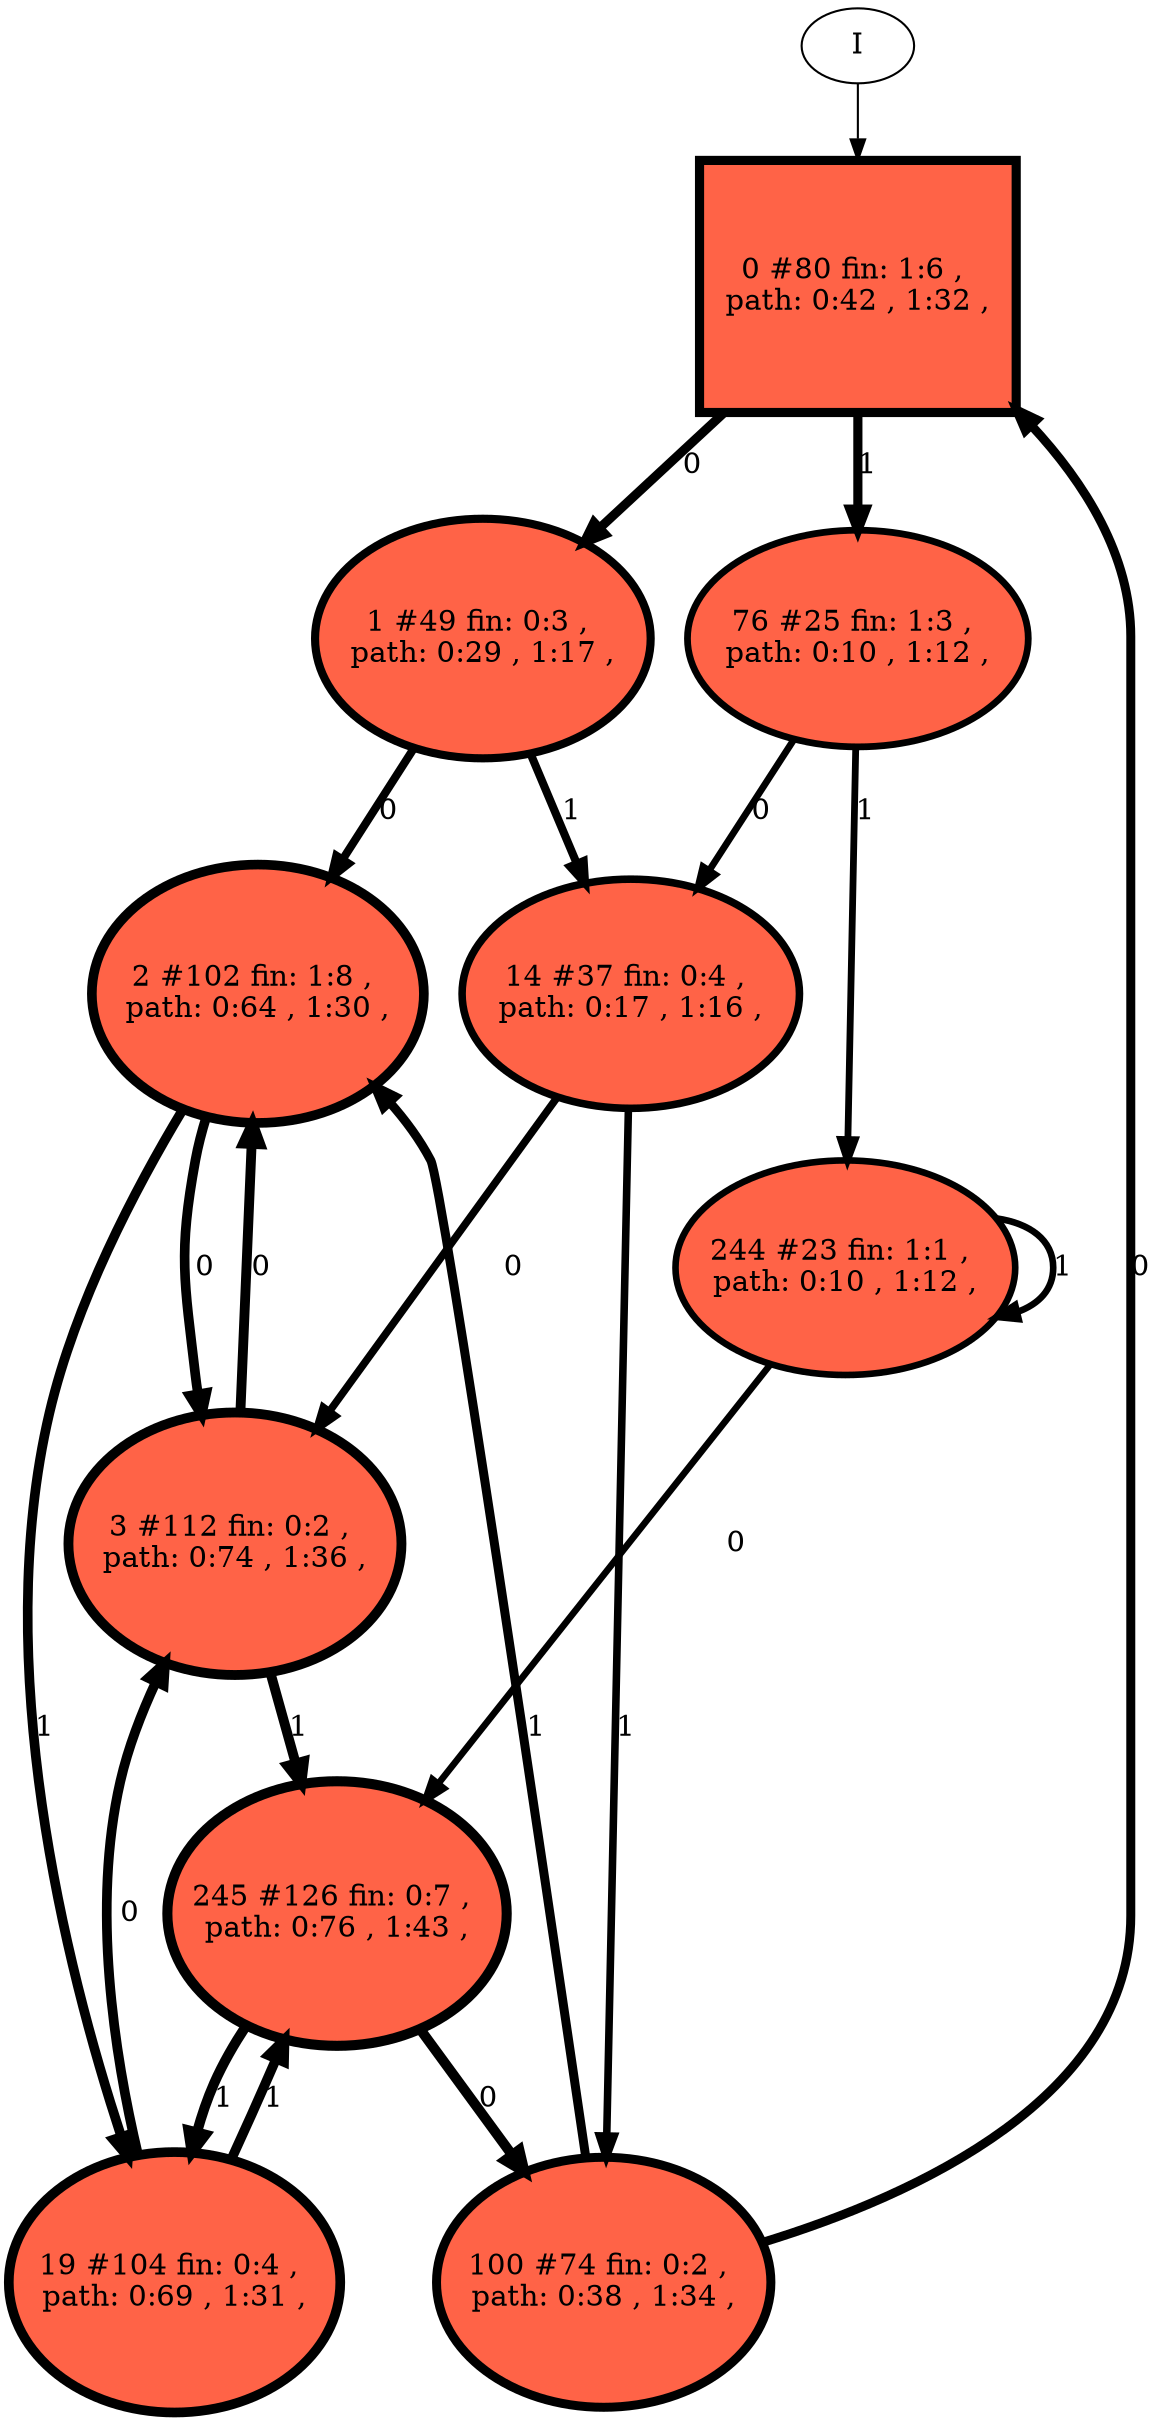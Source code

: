 // produced with flexfringe // 
digraph DFA {
	0 [label="root" shape=box];
		I -> 0;
	0 [ label="0 #80 fin: 1:6 , 
 path: 0:42 , 1:32 , " , style=filled, fillcolor="tomato", width=1.68537, height=1.68537, penwidth=4.39445];
		0 -> 1 [label="0 " , penwidth=4.39445 ];
		0 -> 76 [label="1 " , penwidth=4.39445 ];
	1 [ label="1 #49 fin: 0:3 , 
 path: 0:29 , 1:17 , " , style=filled, fillcolor="tomato", width=1.59169, height=1.59169, penwidth=3.91202];
		1 -> 2 [label="0 " , penwidth=3.91202 ];
		1 -> 14 [label="1 " , penwidth=3.91202 ];
	76 [ label="76 #25 fin: 1:3 , 
 path: 0:10 , 1:12 , " , style=filled, fillcolor="tomato", width=1.44882, height=1.44882, penwidth=3.2581];
		76 -> 14 [label="0 " , penwidth=3.2581 ];
		76 -> 244 [label="1 " , penwidth=3.2581 ];
	2 [ label="2 #102 fin: 1:8 , 
 path: 0:64 , 1:30 , " , style=filled, fillcolor="tomato", width=1.72895, height=1.72895, penwidth=4.63473];
		2 -> 3 [label="0 " , penwidth=4.63473 ];
		2 -> 19 [label="1 " , penwidth=4.63473 ];
	14 [ label="14 #37 fin: 0:4 , 
 path: 0:17 , 1:16 , " , style=filled, fillcolor="tomato", width=1.53419, height=1.53419, penwidth=3.63759];
		14 -> 3 [label="0 " , penwidth=3.63759 ];
		14 -> 100 [label="1 " , penwidth=3.63759 ];
	244 [ label="244 #23 fin: 1:1 , 
 path: 0:10 , 1:12 , " , style=filled, fillcolor="tomato", width=1.42985, height=1.42985, penwidth=3.17805];
		244 -> 245 [label="0 " , penwidth=3.17805 ];
		244 -> 244 [label="1 " , penwidth=3.17805 ];
	3 [ label="3 #112 fin: 0:2 , 
 path: 0:74 , 1:36 , " , style=filled, fillcolor="tomato", width=1.74526, height=1.74526, penwidth=4.72739];
		3 -> 2 [label="0 " , penwidth=4.72739 ];
		3 -> 245 [label="1 " , penwidth=4.72739 ];
	19 [ label="19 #104 fin: 0:4 , 
 path: 0:69 , 1:31 , " , style=filled, fillcolor="tomato", width=1.73236, height=1.73236, penwidth=4.65396];
		19 -> 3 [label="0 " , penwidth=4.65396 ];
		19 -> 245 [label="1 " , penwidth=4.65396 ];
	100 [ label="100 #74 fin: 0:2 , 
 path: 0:38 , 1:34 , " , style=filled, fillcolor="tomato", width=1.671, height=1.671, penwidth=4.31749];
		100 -> 0 [label="0 " , penwidth=4.31749 ];
		100 -> 2 [label="1 " , penwidth=4.31749 ];
	245 [ label="245 #126 fin: 0:7 , 
 path: 0:76 , 1:43 , " , style=filled, fillcolor="tomato", width=1.76545, height=1.76545, penwidth=4.84419];
		245 -> 100 [label="0 " , penwidth=4.84419 ];
		245 -> 19 [label="1 " , penwidth=4.84419 ];
}
